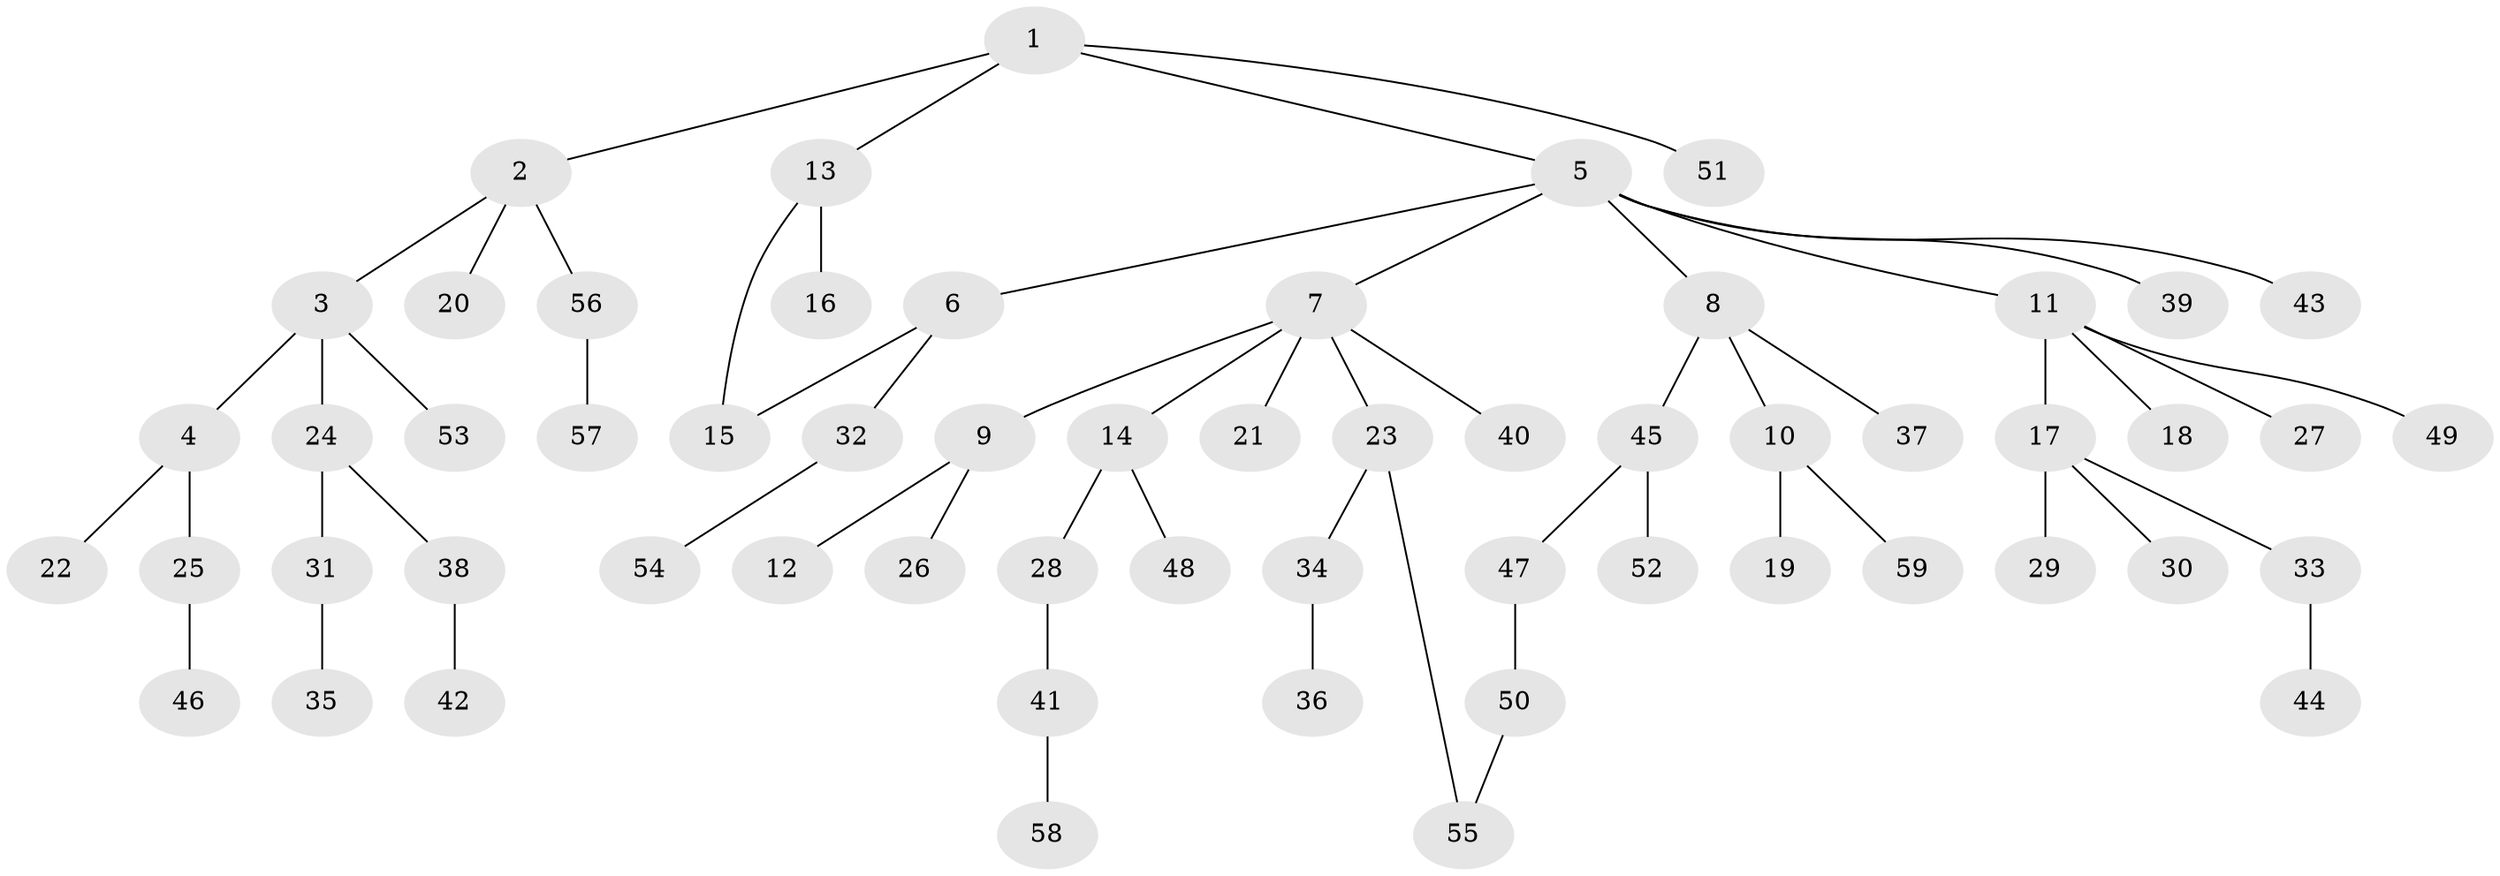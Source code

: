 // coarse degree distribution, {3: 0.2222222222222222, 2: 0.2777777777777778, 5: 0.027777777777777776, 1: 0.4166666666666667, 6: 0.027777777777777776, 4: 0.027777777777777776}
// Generated by graph-tools (version 1.1) at 2025/36/03/04/25 23:36:09]
// undirected, 59 vertices, 60 edges
graph export_dot {
  node [color=gray90,style=filled];
  1;
  2;
  3;
  4;
  5;
  6;
  7;
  8;
  9;
  10;
  11;
  12;
  13;
  14;
  15;
  16;
  17;
  18;
  19;
  20;
  21;
  22;
  23;
  24;
  25;
  26;
  27;
  28;
  29;
  30;
  31;
  32;
  33;
  34;
  35;
  36;
  37;
  38;
  39;
  40;
  41;
  42;
  43;
  44;
  45;
  46;
  47;
  48;
  49;
  50;
  51;
  52;
  53;
  54;
  55;
  56;
  57;
  58;
  59;
  1 -- 2;
  1 -- 5;
  1 -- 13;
  1 -- 51;
  2 -- 3;
  2 -- 20;
  2 -- 56;
  3 -- 4;
  3 -- 24;
  3 -- 53;
  4 -- 22;
  4 -- 25;
  5 -- 6;
  5 -- 7;
  5 -- 8;
  5 -- 11;
  5 -- 39;
  5 -- 43;
  6 -- 15;
  6 -- 32;
  7 -- 9;
  7 -- 14;
  7 -- 21;
  7 -- 23;
  7 -- 40;
  8 -- 10;
  8 -- 37;
  8 -- 45;
  9 -- 12;
  9 -- 26;
  10 -- 19;
  10 -- 59;
  11 -- 17;
  11 -- 18;
  11 -- 27;
  11 -- 49;
  13 -- 16;
  13 -- 15;
  14 -- 28;
  14 -- 48;
  17 -- 29;
  17 -- 30;
  17 -- 33;
  23 -- 34;
  23 -- 55;
  24 -- 31;
  24 -- 38;
  25 -- 46;
  28 -- 41;
  31 -- 35;
  32 -- 54;
  33 -- 44;
  34 -- 36;
  38 -- 42;
  41 -- 58;
  45 -- 47;
  45 -- 52;
  47 -- 50;
  50 -- 55;
  56 -- 57;
}
